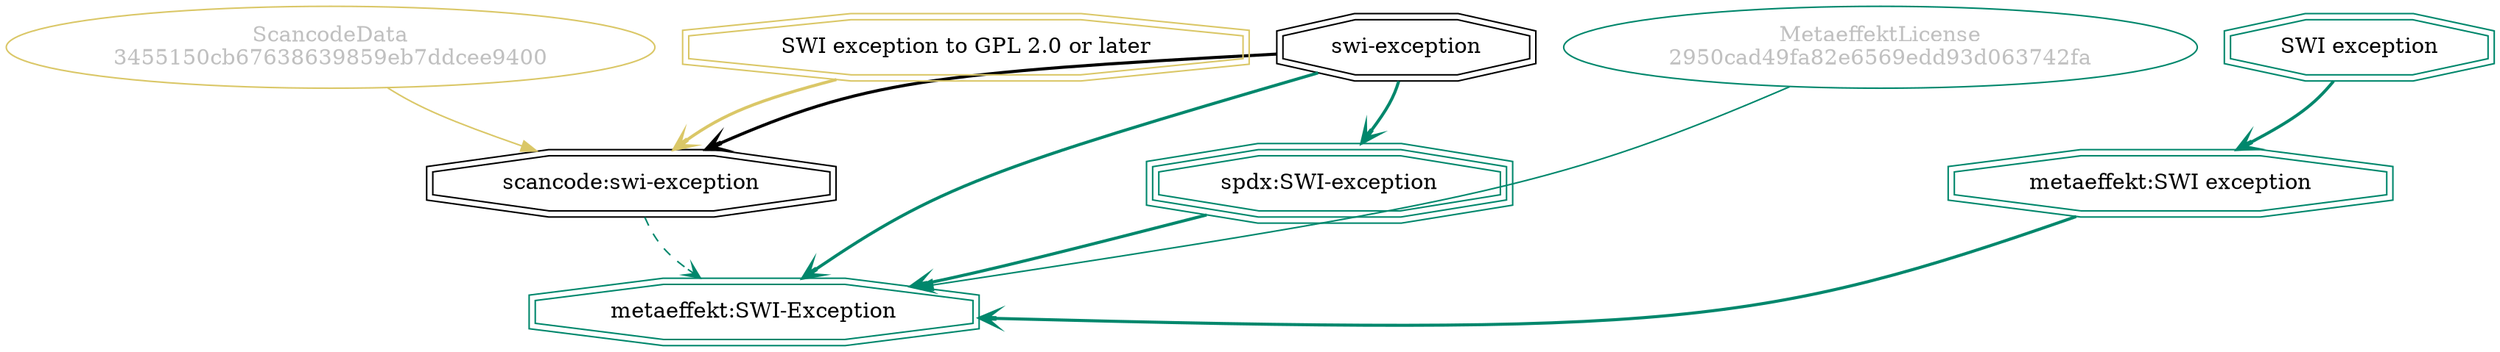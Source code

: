 strict digraph {
    node [shape=box];
    graph [splines=curved];
    24115 [label="ScancodeData\n3455150cb67638639859eb7ddcee9400"
          ,fontcolor=gray
          ,color="#dac767"
          ,fillcolor="beige;1"
          ,shape=ellipse];
    24116 [label="scancode:swi-exception"
          ,shape=doubleoctagon];
    24117 [label="swi-exception"
          ,shape=doubleoctagon];
    24118 [label="SWI exception to GPL 2.0 or later"
          ,color="#dac767"
          ,shape=doubleoctagon];
    48041 [label="MetaeffektLicense\n2950cad49fa82e6569edd93d063742fa"
          ,fontcolor=gray
          ,color="#00876c"
          ,fillcolor="beige;1"
          ,shape=ellipse];
    48042 [label="metaeffekt:SWI-Exception"
          ,color="#00876c"
          ,shape=doubleoctagon];
    48043 [label="metaeffekt:SWI exception"
          ,color="#00876c"
          ,shape=doubleoctagon];
    48044 [label="SWI exception"
          ,color="#00876c"
          ,shape=doubleoctagon];
    48045 [label="spdx:SWI-exception"
          ,color="#00876c"
          ,shape=tripleoctagon];
    24115 -> 24116 [weight=0.5
                   ,color="#dac767"];
    24116 -> 48042 [style=dashed
                   ,arrowhead=vee
                   ,weight=0.5
                   ,color="#00876c"];
    24117 -> 24116 [style=bold
                   ,arrowhead=vee
                   ,weight=0.7];
    24117 -> 48042 [style=bold
                   ,arrowhead=vee
                   ,weight=0.7
                   ,color="#00876c"];
    24117 -> 48042 [style=bold
                   ,arrowhead=vee
                   ,weight=0.7
                   ,color="#00876c"];
    24117 -> 48045 [style=bold
                   ,arrowhead=vee
                   ,weight=0.7
                   ,color="#00876c"];
    24118 -> 24116 [style=bold
                   ,arrowhead=vee
                   ,weight=0.7
                   ,color="#dac767"];
    48041 -> 48042 [weight=0.5
                   ,color="#00876c"];
    48043 -> 48042 [style=bold
                   ,arrowhead=vee
                   ,weight=0.7
                   ,color="#00876c"];
    48044 -> 48043 [style=bold
                   ,arrowhead=vee
                   ,weight=0.7
                   ,color="#00876c"];
    48045 -> 48042 [style=bold
                   ,arrowhead=vee
                   ,weight=0.7
                   ,color="#00876c"];
}
